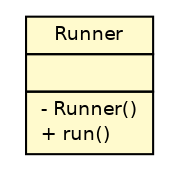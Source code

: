 #!/usr/local/bin/dot
#
# Class diagram 
# Generated by UMLGraph version R5_6-24-gf6e263 (http://www.umlgraph.org/)
#

digraph G {
	edge [fontname="Helvetica",fontsize=10,labelfontname="Helvetica",labelfontsize=10];
	node [fontname="Helvetica",fontsize=10,shape=plaintext];
	nodesep=0.25;
	ranksep=0.5;
	// lejos.robotics.filter.SampleThread.Runner
	c7625 [label=<<table title="lejos.robotics.filter.SampleThread.Runner" border="0" cellborder="1" cellspacing="0" cellpadding="2" port="p" bgcolor="lemonChiffon" href="./SampleThread.Runner.html">
		<tr><td><table border="0" cellspacing="0" cellpadding="1">
<tr><td align="center" balign="center"> Runner </td></tr>
		</table></td></tr>
		<tr><td><table border="0" cellspacing="0" cellpadding="1">
<tr><td align="left" balign="left">  </td></tr>
		</table></td></tr>
		<tr><td><table border="0" cellspacing="0" cellpadding="1">
<tr><td align="left" balign="left"> - Runner() </td></tr>
<tr><td align="left" balign="left"> + run() </td></tr>
		</table></td></tr>
		</table>>, URL="./SampleThread.Runner.html", fontname="Helvetica", fontcolor="black", fontsize=9.0];
}

